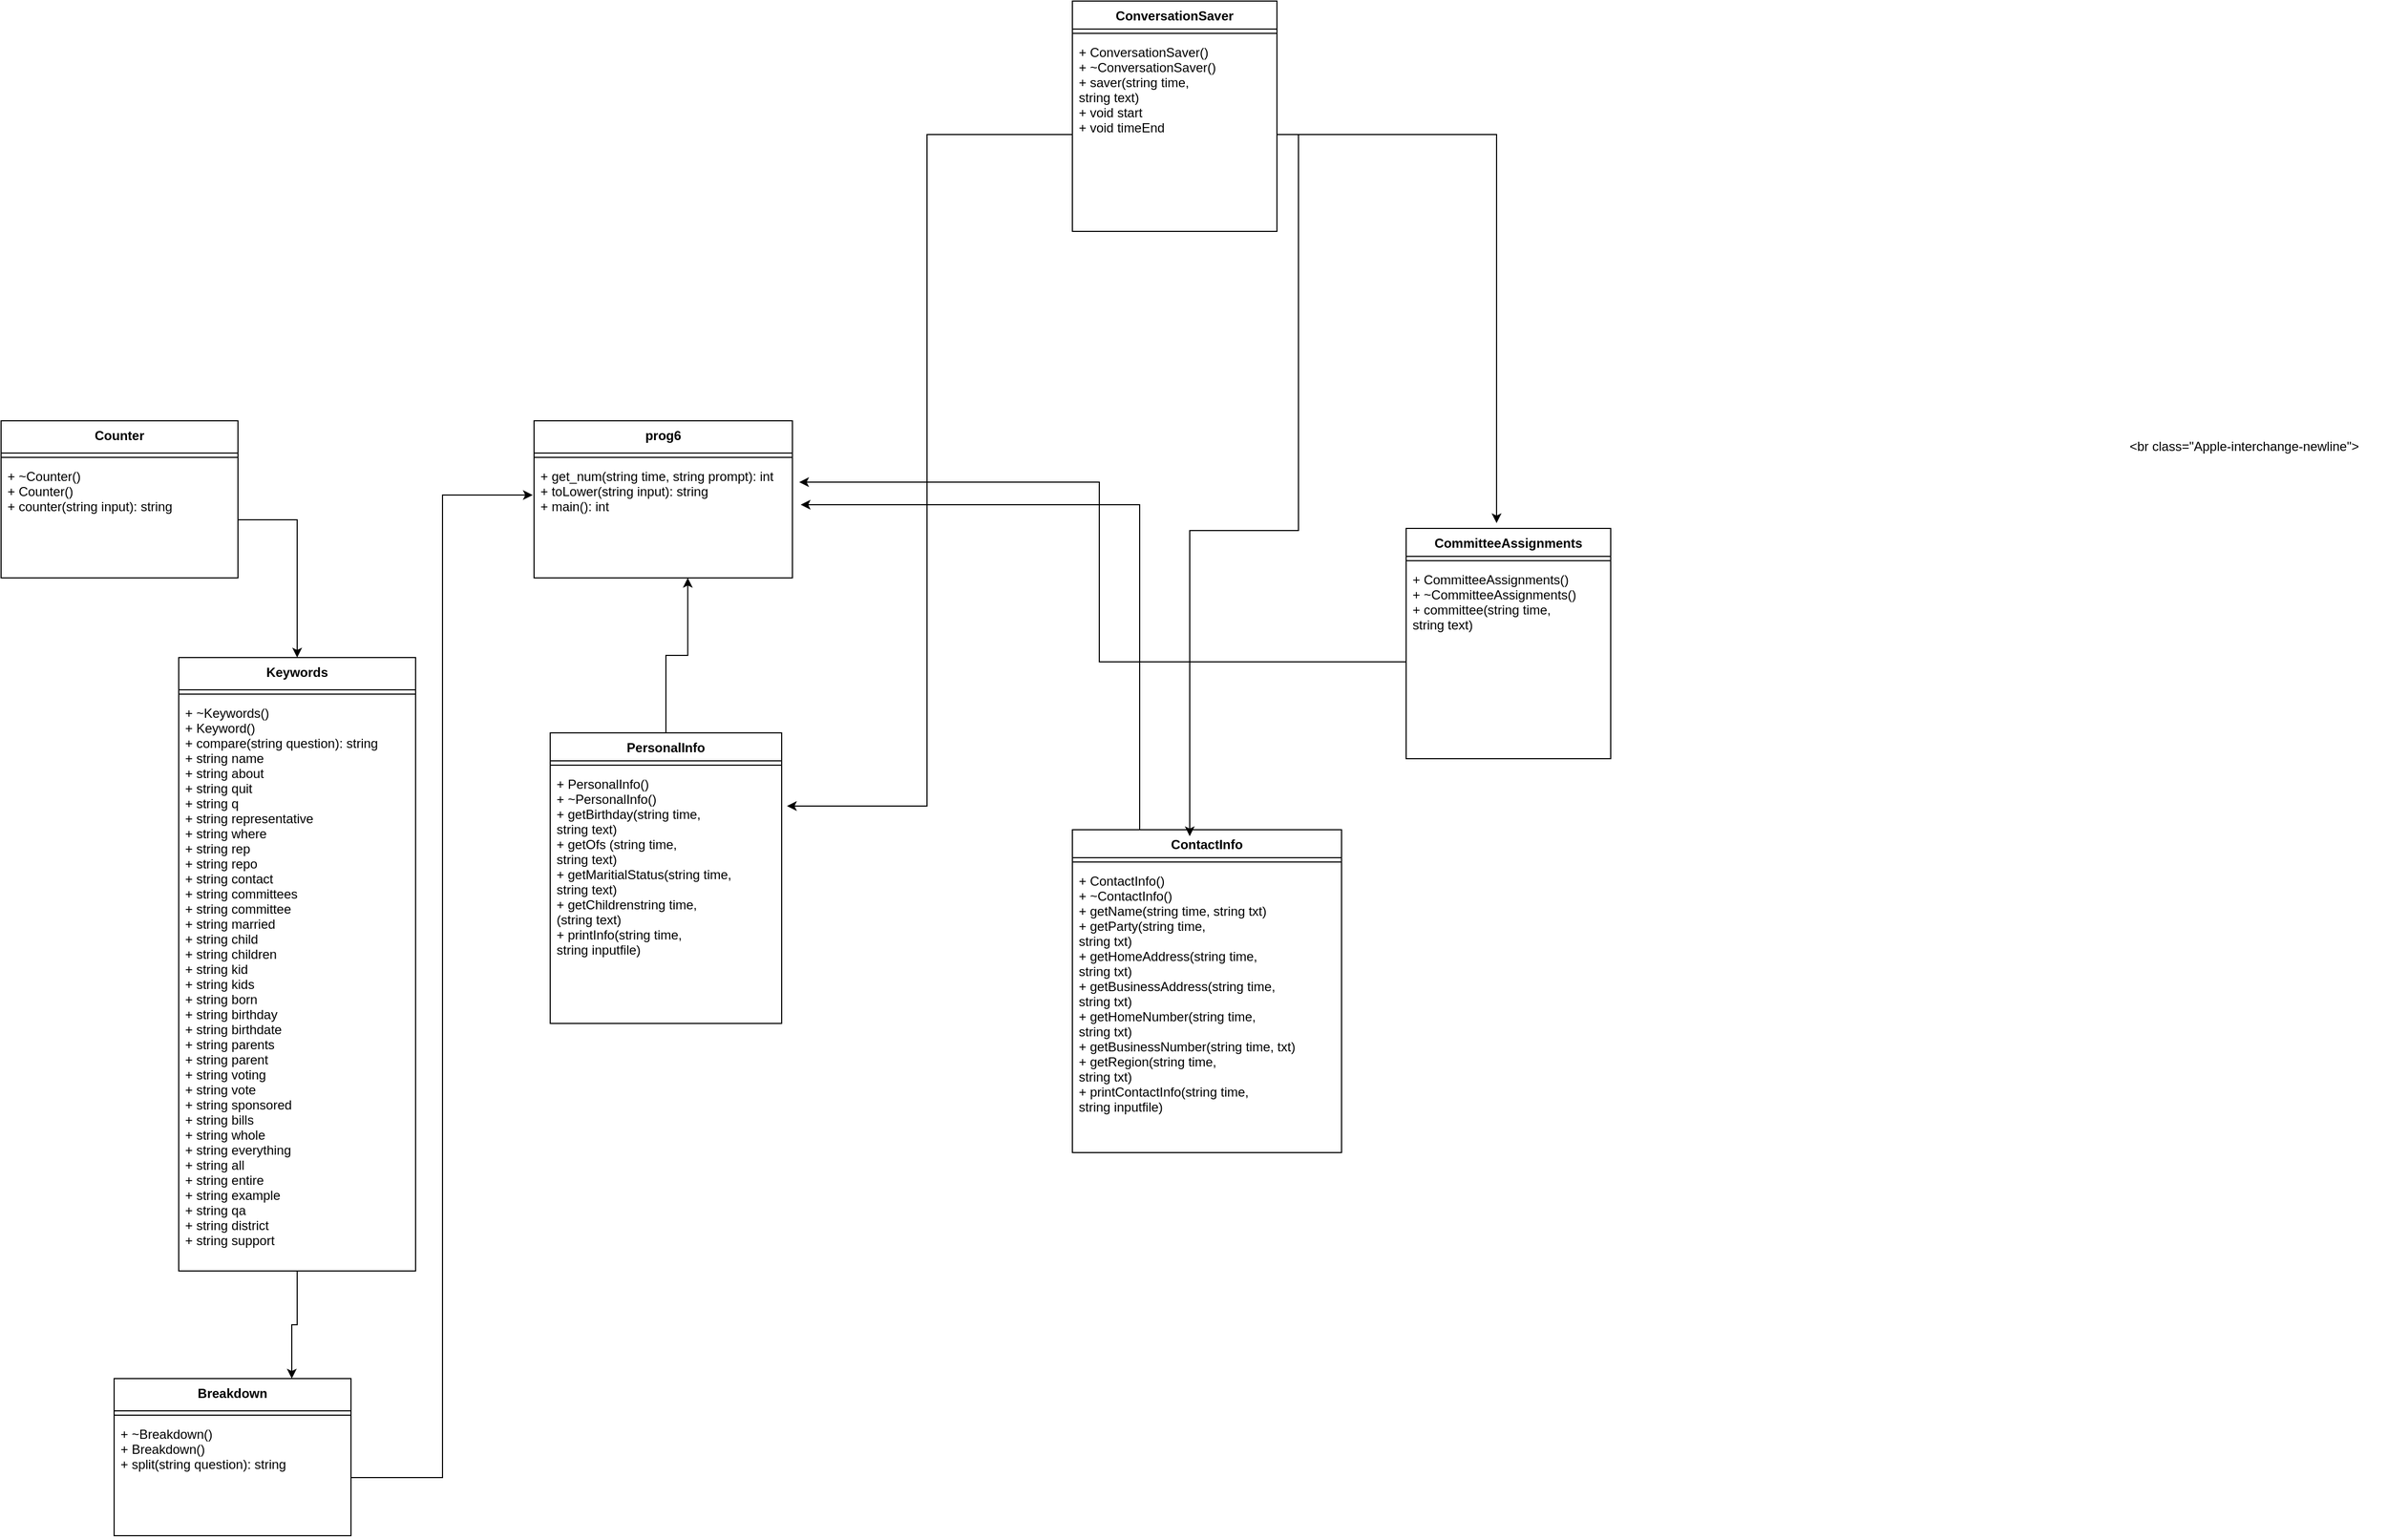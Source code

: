 <mxfile version="17.4.0" type="device"><diagram id="S7s00gTEdUIGGjVKUC4F" name="Page-1"><mxGraphModel dx="1958" dy="2642" grid="1" gridSize="10" guides="1" tooltips="1" connect="1" arrows="1" fold="1" page="1" pageScale="1" pageWidth="850" pageHeight="1100" math="0" shadow="0"><root><mxCell id="0"/><mxCell id="1" parent="0"/><mxCell id="wF4VaVYUHk4kGWDwgYW5-43" style="edgeStyle=orthogonalEdgeStyle;rounded=0;orthogonalLoop=1;jettySize=auto;html=1;entryX=0.595;entryY=1;entryDx=0;entryDy=0;entryPerimeter=0;" parent="1" source="wF4VaVYUHk4kGWDwgYW5-6" target="wF4VaVYUHk4kGWDwgYW5-29" edge="1"><mxGeometry relative="1" as="geometry"/></mxCell><mxCell id="wF4VaVYUHk4kGWDwgYW5-6" value="PersonalInfo" style="swimlane;fontStyle=1;align=center;verticalAlign=top;childLayout=stackLayout;horizontal=1;startSize=26;horizontalStack=0;resizeParent=1;resizeParentMax=0;resizeLast=0;collapsible=1;marginBottom=0;" parent="1" vertex="1"><mxGeometry x="85" y="-640" width="215" height="270" as="geometry"/></mxCell><mxCell id="wF4VaVYUHk4kGWDwgYW5-8" value="" style="line;strokeWidth=1;fillColor=none;align=left;verticalAlign=middle;spacingTop=-1;spacingLeft=3;spacingRight=3;rotatable=0;labelPosition=right;points=[];portConstraint=eastwest;" parent="wF4VaVYUHk4kGWDwgYW5-6" vertex="1"><mxGeometry y="26" width="215" height="8" as="geometry"/></mxCell><mxCell id="wF4VaVYUHk4kGWDwgYW5-9" value="+ PersonalInfo()&#10;+ ~PersonalInfo()&#10;+ getBirthday(string time,&#10;string text)&#10;+ getOfs (string time,&#10;string text)&#10;+ getMaritialStatus(string time,&#10;string text)&#10;+ getChildrenstring time,&#10;(string text)&#10;+ printInfo(string time,&#10;string inputfile)&#10;" style="text;strokeColor=none;fillColor=none;align=left;verticalAlign=top;spacingLeft=4;spacingRight=4;overflow=hidden;rotatable=0;points=[[0,0.5],[1,0.5]];portConstraint=eastwest;" parent="wF4VaVYUHk4kGWDwgYW5-6" vertex="1"><mxGeometry y="34" width="215" height="236" as="geometry"/></mxCell><mxCell id="wF4VaVYUHk4kGWDwgYW5-42" style="edgeStyle=orthogonalEdgeStyle;rounded=0;orthogonalLoop=1;jettySize=auto;html=1;exitX=0.25;exitY=0;exitDx=0;exitDy=0;entryX=1.032;entryY=0.37;entryDx=0;entryDy=0;entryPerimeter=0;" parent="1" source="wF4VaVYUHk4kGWDwgYW5-12" target="wF4VaVYUHk4kGWDwgYW5-29" edge="1"><mxGeometry relative="1" as="geometry"/></mxCell><mxCell id="wF4VaVYUHk4kGWDwgYW5-12" value="ContactInfo" style="swimlane;fontStyle=1;align=center;verticalAlign=top;childLayout=stackLayout;horizontal=1;startSize=26;horizontalStack=0;resizeParent=1;resizeParentMax=0;resizeLast=0;collapsible=1;marginBottom=0;" parent="1" vertex="1"><mxGeometry x="570" y="-550" width="250" height="300" as="geometry"/></mxCell><mxCell id="wF4VaVYUHk4kGWDwgYW5-13" value="" style="line;strokeWidth=1;fillColor=none;align=left;verticalAlign=middle;spacingTop=-1;spacingLeft=3;spacingRight=3;rotatable=0;labelPosition=right;points=[];portConstraint=eastwest;" parent="wF4VaVYUHk4kGWDwgYW5-12" vertex="1"><mxGeometry y="26" width="250" height="8" as="geometry"/></mxCell><mxCell id="wF4VaVYUHk4kGWDwgYW5-14" value="+ ContactInfo()&#10;+ ~ContactInfo()&#10;+ getName(string time, string txt)&#10;+ getParty(string time,&#10;string txt)&#10;+ getHomeAddress(string time,&#10;string txt)&#10;+ getBusinessAddress(string time,&#10;string txt)&#10;+ getHomeNumber(string time,&#10;string txt)&#10;+ getBusinessNumber(string time, txt)&#10;+ getRegion(string time,&#10;string txt)&#10;+ printContactInfo(string time,&#10;string inputfile)" style="text;strokeColor=none;fillColor=none;align=left;verticalAlign=top;spacingLeft=4;spacingRight=4;overflow=hidden;rotatable=0;points=[[0,0.5],[1,0.5]];portConstraint=eastwest;" parent="wF4VaVYUHk4kGWDwgYW5-12" vertex="1"><mxGeometry y="34" width="250" height="266" as="geometry"/></mxCell><mxCell id="wF4VaVYUHk4kGWDwgYW5-27" value="prog6" style="swimlane;fontStyle=1;align=center;verticalAlign=top;childLayout=stackLayout;horizontal=1;startSize=30;horizontalStack=0;resizeParent=1;resizeParentMax=0;resizeLast=0;collapsible=1;marginBottom=0;" parent="1" vertex="1"><mxGeometry x="70" y="-930" width="240" height="146" as="geometry"/></mxCell><mxCell id="wF4VaVYUHk4kGWDwgYW5-28" value="" style="line;strokeWidth=1;fillColor=none;align=left;verticalAlign=middle;spacingTop=-1;spacingLeft=3;spacingRight=3;rotatable=0;labelPosition=right;points=[];portConstraint=eastwest;" parent="wF4VaVYUHk4kGWDwgYW5-27" vertex="1"><mxGeometry y="30" width="240" height="8" as="geometry"/></mxCell><mxCell id="wF4VaVYUHk4kGWDwgYW5-29" value="+ get_num(string time, string prompt): int&#10;+ toLower(string input): string&#10;+ main(): int" style="text;strokeColor=none;fillColor=none;align=left;verticalAlign=top;spacingLeft=4;spacingRight=4;overflow=hidden;rotatable=0;points=[[0,0.5],[1,0.5]];portConstraint=eastwest;" parent="wF4VaVYUHk4kGWDwgYW5-27" vertex="1"><mxGeometry y="38" width="240" height="108" as="geometry"/></mxCell><mxCell id="wF4VaVYUHk4kGWDwgYW5-35" value="CommitteeAssignments" style="swimlane;fontStyle=1;align=center;verticalAlign=top;childLayout=stackLayout;horizontal=1;startSize=26;horizontalStack=0;resizeParent=1;resizeParentMax=0;resizeLast=0;collapsible=1;marginBottom=0;" parent="1" vertex="1"><mxGeometry x="880" y="-830" width="190" height="214" as="geometry"/></mxCell><mxCell id="wF4VaVYUHk4kGWDwgYW5-36" value="" style="line;strokeWidth=1;fillColor=none;align=left;verticalAlign=middle;spacingTop=-1;spacingLeft=3;spacingRight=3;rotatable=0;labelPosition=right;points=[];portConstraint=eastwest;" parent="wF4VaVYUHk4kGWDwgYW5-35" vertex="1"><mxGeometry y="26" width="190" height="8" as="geometry"/></mxCell><mxCell id="wF4VaVYUHk4kGWDwgYW5-37" value="+ CommitteeAssignments()&#10;+ ~CommitteeAssignments()&#10;+ committee(string time,&#10;string text)" style="text;strokeColor=none;fillColor=none;align=left;verticalAlign=top;spacingLeft=4;spacingRight=4;overflow=hidden;rotatable=0;points=[[0,0.5],[1,0.5]];portConstraint=eastwest;" parent="wF4VaVYUHk4kGWDwgYW5-35" vertex="1"><mxGeometry y="34" width="190" height="180" as="geometry"/></mxCell><mxCell id="wF4VaVYUHk4kGWDwgYW5-44" style="edgeStyle=orthogonalEdgeStyle;rounded=0;orthogonalLoop=1;jettySize=auto;html=1;exitX=0;exitY=0.5;exitDx=0;exitDy=0;entryX=1.026;entryY=0.176;entryDx=0;entryDy=0;entryPerimeter=0;" parent="1" source="wF4VaVYUHk4kGWDwgYW5-37" target="wF4VaVYUHk4kGWDwgYW5-29" edge="1"><mxGeometry relative="1" as="geometry"/></mxCell><mxCell id="3CPaZGJAPnM0afCQHpkc-5" value="Counter" style="swimlane;fontStyle=1;align=center;verticalAlign=top;childLayout=stackLayout;horizontal=1;startSize=30;horizontalStack=0;resizeParent=1;resizeParentMax=0;resizeLast=0;collapsible=1;marginBottom=0;" parent="1" vertex="1"><mxGeometry x="-425" y="-930" width="220" height="146" as="geometry"/></mxCell><mxCell id="3CPaZGJAPnM0afCQHpkc-6" value="" style="line;strokeWidth=1;fillColor=none;align=left;verticalAlign=middle;spacingTop=-1;spacingLeft=3;spacingRight=3;rotatable=0;labelPosition=right;points=[];portConstraint=eastwest;" parent="3CPaZGJAPnM0afCQHpkc-5" vertex="1"><mxGeometry y="30" width="220" height="8" as="geometry"/></mxCell><mxCell id="3CPaZGJAPnM0afCQHpkc-7" value="+ ~Counter()&#10;+ Counter()&#10;+ counter(string input): string" style="text;strokeColor=none;fillColor=none;align=left;verticalAlign=top;spacingLeft=4;spacingRight=4;overflow=hidden;rotatable=0;points=[[0,0.5],[1,0.5]];portConstraint=eastwest;" parent="3CPaZGJAPnM0afCQHpkc-5" vertex="1"><mxGeometry y="38" width="220" height="108" as="geometry"/></mxCell><mxCell id="3CPaZGJAPnM0afCQHpkc-15" style="edgeStyle=orthogonalEdgeStyle;rounded=0;orthogonalLoop=1;jettySize=auto;html=1;exitX=0.5;exitY=1;exitDx=0;exitDy=0;entryX=0.75;entryY=0;entryDx=0;entryDy=0;" parent="1" source="3CPaZGJAPnM0afCQHpkc-8" target="3CPaZGJAPnM0afCQHpkc-12" edge="1"><mxGeometry relative="1" as="geometry"/></mxCell><mxCell id="3CPaZGJAPnM0afCQHpkc-8" value="Keywords" style="swimlane;fontStyle=1;align=center;verticalAlign=top;childLayout=stackLayout;horizontal=1;startSize=30;horizontalStack=0;resizeParent=1;resizeParentMax=0;resizeLast=0;collapsible=1;marginBottom=0;" parent="1" vertex="1"><mxGeometry x="-260" y="-710" width="220" height="570" as="geometry"/></mxCell><mxCell id="3CPaZGJAPnM0afCQHpkc-9" value="" style="line;strokeWidth=1;fillColor=none;align=left;verticalAlign=middle;spacingTop=-1;spacingLeft=3;spacingRight=3;rotatable=0;labelPosition=right;points=[];portConstraint=eastwest;" parent="3CPaZGJAPnM0afCQHpkc-8" vertex="1"><mxGeometry y="30" width="220" height="8" as="geometry"/></mxCell><mxCell id="3CPaZGJAPnM0afCQHpkc-10" value="+ ~Keywords()&#10;+ Keyword()&#10;+ compare(string question): string&#10;+ string name&#10;+ string about &#10;+ string quit&#10;+ string q&#10;+ string representative&#10;+ string where&#10;+ string rep&#10;+ string repo&#10;+ string contact&#10;+ string committees&#10;+ string committee&#10;+ string married&#10;+ string child&#10;+ string children&#10;+ string kid&#10;+ string kids&#10;+ string born&#10;+ string birthday&#10;+ string birthdate&#10;+ string parents&#10;+ string parent&#10;+ string voting&#10;+ string vote&#10;+ string sponsored&#10;+ string bills&#10;+ string whole&#10;+ string everything&#10;+ string all&#10;+ string entire&#10;+ string example&#10;+ string qa&#10;+ string district&#10;+ string support" style="text;strokeColor=none;fillColor=none;align=left;verticalAlign=top;spacingLeft=4;spacingRight=4;overflow=hidden;rotatable=0;points=[[0,0.5],[1,0.5]];portConstraint=eastwest;" parent="3CPaZGJAPnM0afCQHpkc-8" vertex="1"><mxGeometry y="38" width="220" height="532" as="geometry"/></mxCell><mxCell id="3CPaZGJAPnM0afCQHpkc-11" style="edgeStyle=orthogonalEdgeStyle;rounded=0;orthogonalLoop=1;jettySize=auto;html=1;exitX=1;exitY=0.5;exitDx=0;exitDy=0;entryX=0.5;entryY=0;entryDx=0;entryDy=0;" parent="1" source="3CPaZGJAPnM0afCQHpkc-7" target="3CPaZGJAPnM0afCQHpkc-8" edge="1"><mxGeometry relative="1" as="geometry"/></mxCell><mxCell id="3CPaZGJAPnM0afCQHpkc-12" value="Breakdown" style="swimlane;fontStyle=1;align=center;verticalAlign=top;childLayout=stackLayout;horizontal=1;startSize=30;horizontalStack=0;resizeParent=1;resizeParentMax=0;resizeLast=0;collapsible=1;marginBottom=0;" parent="1" vertex="1"><mxGeometry x="-320" y="-40" width="220" height="146" as="geometry"/></mxCell><mxCell id="3CPaZGJAPnM0afCQHpkc-13" value="" style="line;strokeWidth=1;fillColor=none;align=left;verticalAlign=middle;spacingTop=-1;spacingLeft=3;spacingRight=3;rotatable=0;labelPosition=right;points=[];portConstraint=eastwest;" parent="3CPaZGJAPnM0afCQHpkc-12" vertex="1"><mxGeometry y="30" width="220" height="8" as="geometry"/></mxCell><mxCell id="3CPaZGJAPnM0afCQHpkc-14" value="+ ~Breakdown()&#10;+ Breakdown()&#10;+ split(string question): string" style="text;strokeColor=none;fillColor=none;align=left;verticalAlign=top;spacingLeft=4;spacingRight=4;overflow=hidden;rotatable=0;points=[[0,0.5],[1,0.5]];portConstraint=eastwest;" parent="3CPaZGJAPnM0afCQHpkc-12" vertex="1"><mxGeometry y="38" width="220" height="108" as="geometry"/></mxCell><mxCell id="3CPaZGJAPnM0afCQHpkc-16" style="edgeStyle=orthogonalEdgeStyle;rounded=0;orthogonalLoop=1;jettySize=auto;html=1;exitX=1;exitY=0.5;exitDx=0;exitDy=0;entryX=-0.005;entryY=0.287;entryDx=0;entryDy=0;entryPerimeter=0;" parent="1" source="3CPaZGJAPnM0afCQHpkc-14" target="wF4VaVYUHk4kGWDwgYW5-29" edge="1"><mxGeometry relative="1" as="geometry"/></mxCell><mxCell id="hA57feG8YV9XSuesF4Cx-1" value="ConversationSaver" style="swimlane;fontStyle=1;align=center;verticalAlign=top;childLayout=stackLayout;horizontal=1;startSize=26;horizontalStack=0;resizeParent=1;resizeParentMax=0;resizeLast=0;collapsible=1;marginBottom=0;" parent="1" vertex="1"><mxGeometry x="570" y="-1320" width="190" height="214" as="geometry"/></mxCell><mxCell id="hA57feG8YV9XSuesF4Cx-2" value="" style="line;strokeWidth=1;fillColor=none;align=left;verticalAlign=middle;spacingTop=-1;spacingLeft=3;spacingRight=3;rotatable=0;labelPosition=right;points=[];portConstraint=eastwest;" parent="hA57feG8YV9XSuesF4Cx-1" vertex="1"><mxGeometry y="26" width="190" height="8" as="geometry"/></mxCell><mxCell id="hA57feG8YV9XSuesF4Cx-3" value="+ ConversationSaver()&#10;+ ~ConversationSaver()&#10;+ saver(string time,&#10;string text)&#10;+ void start&#10;+ void timeEnd" style="text;strokeColor=none;fillColor=none;align=left;verticalAlign=top;spacingLeft=4;spacingRight=4;overflow=hidden;rotatable=0;points=[[0,0.5],[1,0.5]];portConstraint=eastwest;" parent="hA57feG8YV9XSuesF4Cx-1" vertex="1"><mxGeometry y="34" width="190" height="180" as="geometry"/></mxCell><mxCell id="hA57feG8YV9XSuesF4Cx-4" style="edgeStyle=orthogonalEdgeStyle;rounded=0;orthogonalLoop=1;jettySize=auto;html=1;entryX=0.436;entryY=0.02;entryDx=0;entryDy=0;entryPerimeter=0;" parent="1" source="hA57feG8YV9XSuesF4Cx-3" target="wF4VaVYUHk4kGWDwgYW5-12" edge="1"><mxGeometry relative="1" as="geometry"/></mxCell><mxCell id="hA57feG8YV9XSuesF4Cx-5" style="edgeStyle=orthogonalEdgeStyle;rounded=0;orthogonalLoop=1;jettySize=auto;html=1;entryX=1.023;entryY=0.144;entryDx=0;entryDy=0;entryPerimeter=0;" parent="1" source="hA57feG8YV9XSuesF4Cx-3" target="wF4VaVYUHk4kGWDwgYW5-9" edge="1"><mxGeometry relative="1" as="geometry"/></mxCell><mxCell id="hA57feG8YV9XSuesF4Cx-6" style="edgeStyle=orthogonalEdgeStyle;rounded=0;orthogonalLoop=1;jettySize=auto;html=1;entryX=0.442;entryY=-0.023;entryDx=0;entryDy=0;entryPerimeter=0;" parent="1" source="hA57feG8YV9XSuesF4Cx-3" target="wF4VaVYUHk4kGWDwgYW5-35" edge="1"><mxGeometry relative="1" as="geometry"/></mxCell><mxCell id="yuoJqBBP2nQeap8S1ezc-1" value="&amp;lt;br class=&amp;quot;Apple-interchange-newline&amp;quot;&amp;gt;" style="text;whiteSpace=wrap;html=1;" vertex="1" parent="1"><mxGeometry x="1550" y="-920" width="240" height="30" as="geometry"/></mxCell></root></mxGraphModel></diagram></mxfile>